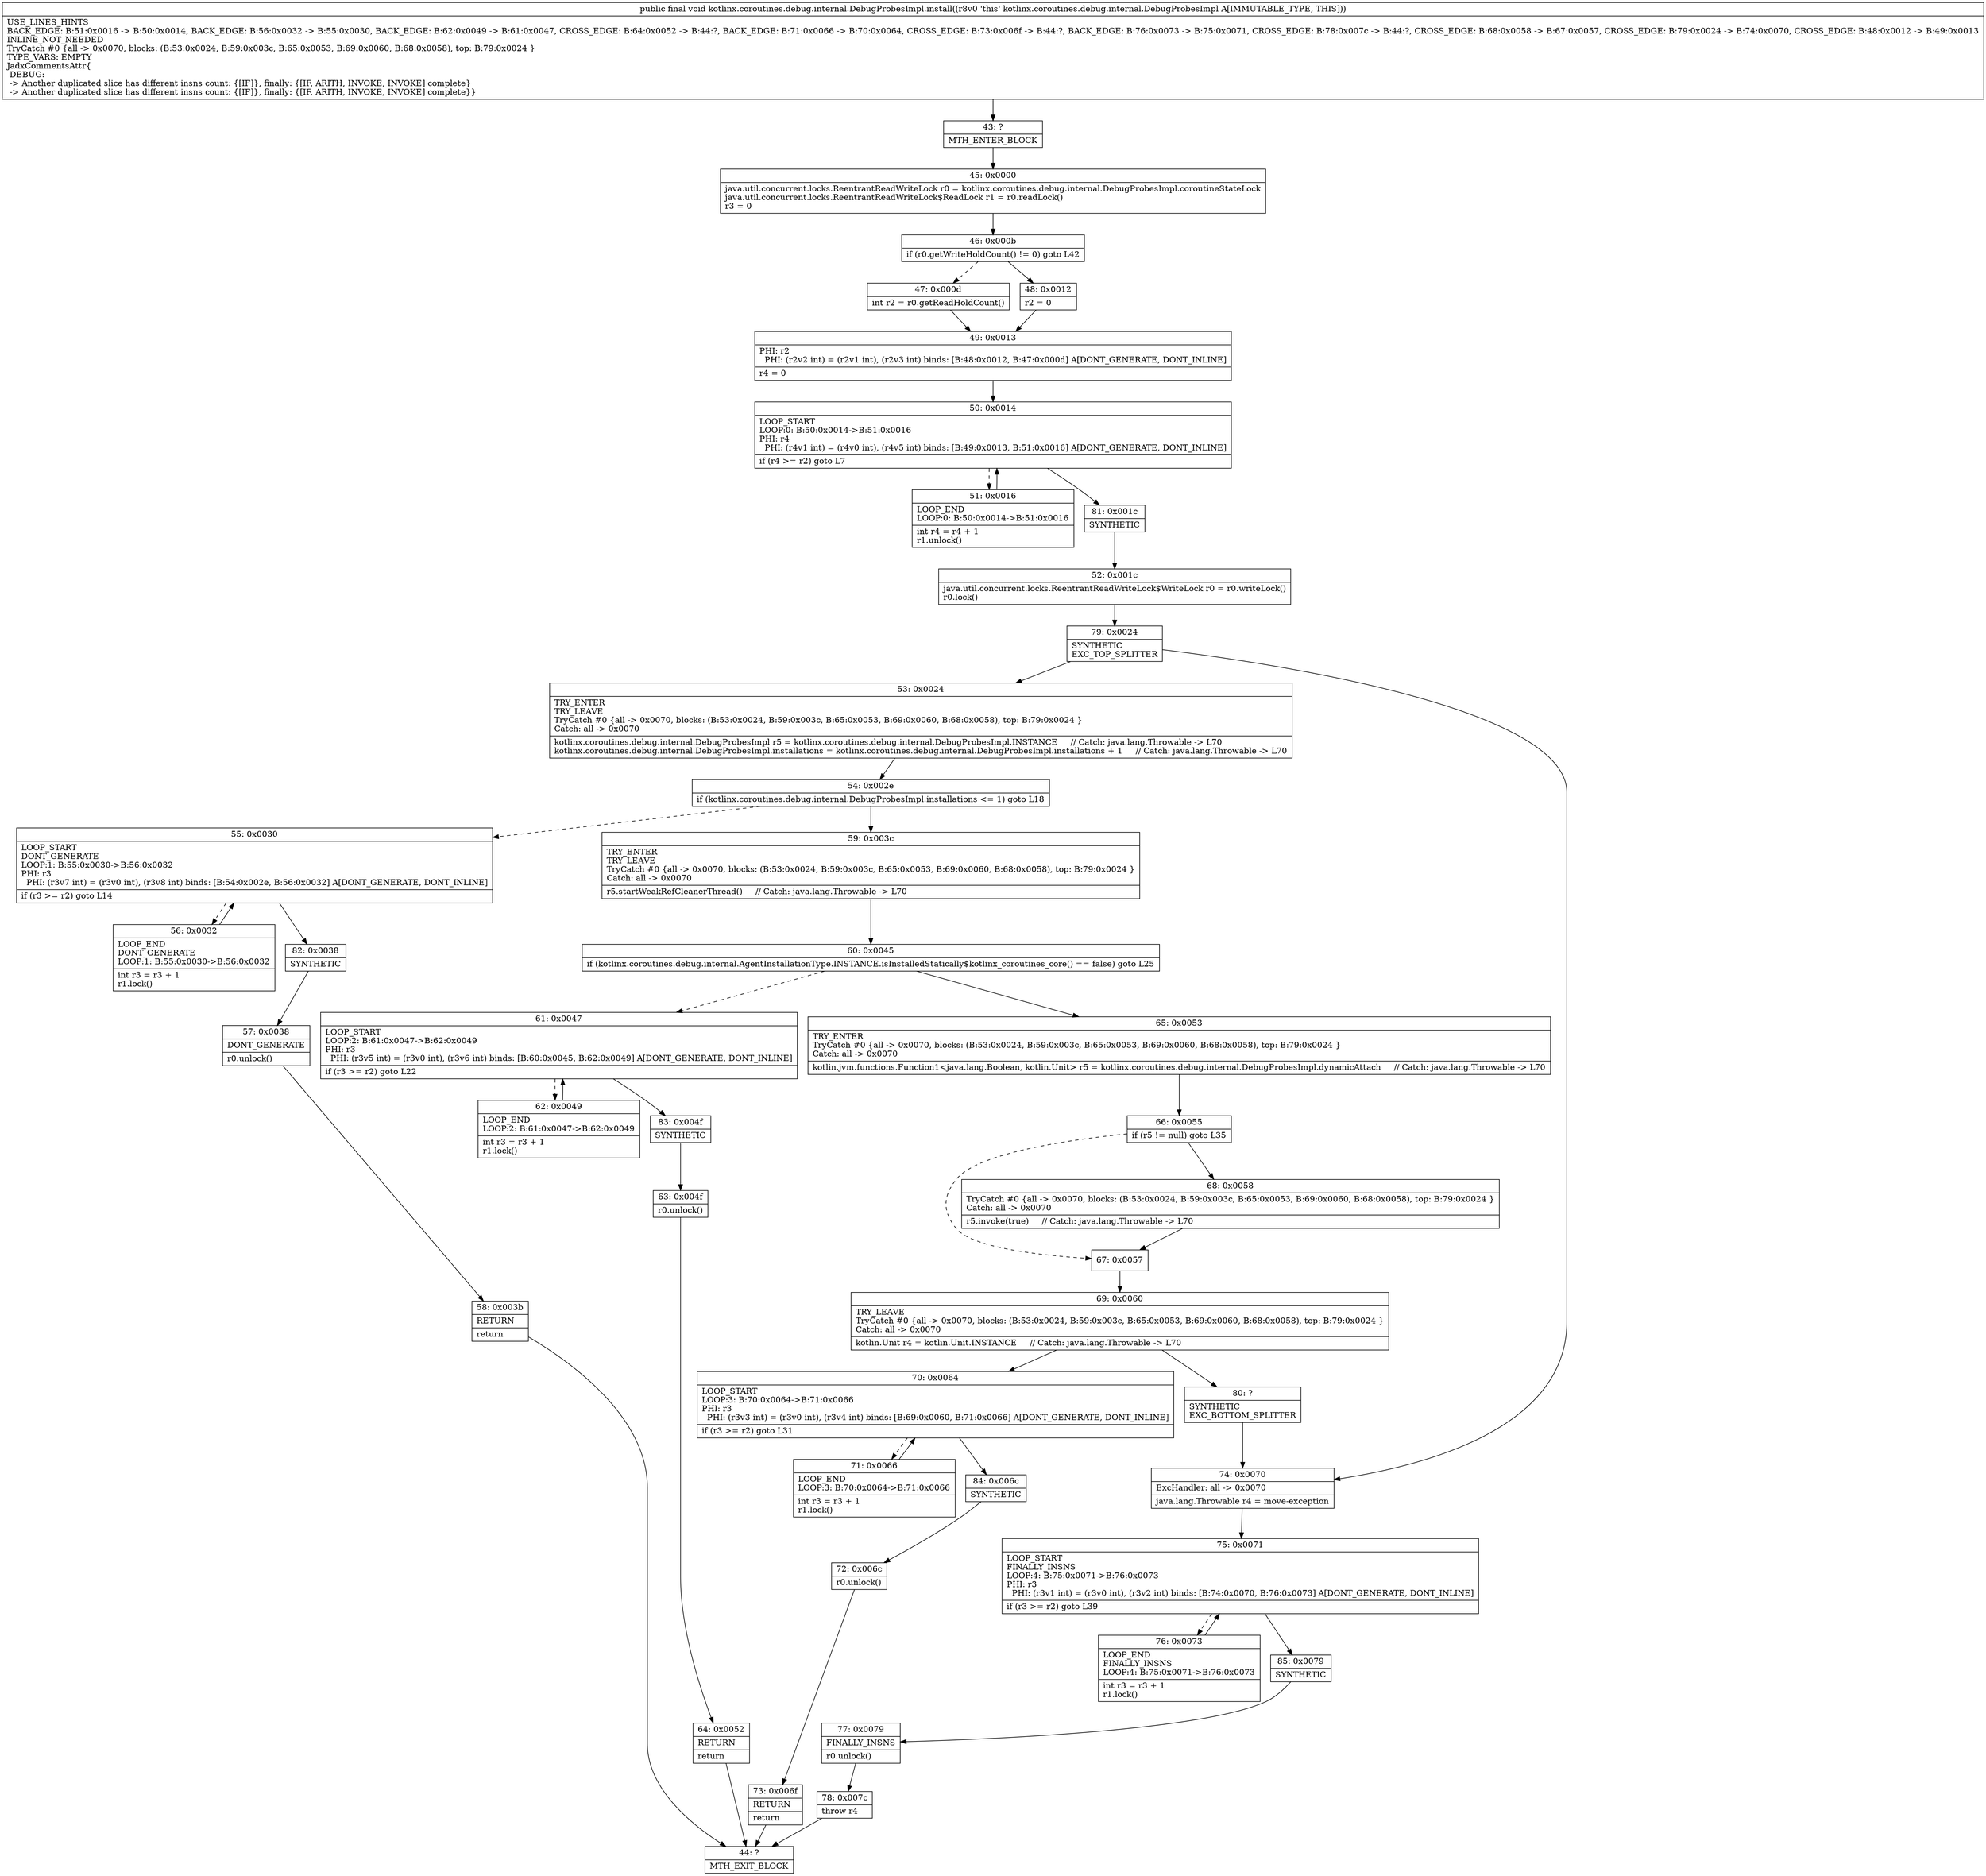 digraph "CFG forkotlinx.coroutines.debug.internal.DebugProbesImpl.install()V" {
Node_43 [shape=record,label="{43\:\ ?|MTH_ENTER_BLOCK\l}"];
Node_45 [shape=record,label="{45\:\ 0x0000|java.util.concurrent.locks.ReentrantReadWriteLock r0 = kotlinx.coroutines.debug.internal.DebugProbesImpl.coroutineStateLock\ljava.util.concurrent.locks.ReentrantReadWriteLock$ReadLock r1 = r0.readLock()\lr3 = 0\l}"];
Node_46 [shape=record,label="{46\:\ 0x000b|if (r0.getWriteHoldCount() != 0) goto L42\l}"];
Node_47 [shape=record,label="{47\:\ 0x000d|int r2 = r0.getReadHoldCount()\l}"];
Node_49 [shape=record,label="{49\:\ 0x0013|PHI: r2 \l  PHI: (r2v2 int) = (r2v1 int), (r2v3 int) binds: [B:48:0x0012, B:47:0x000d] A[DONT_GENERATE, DONT_INLINE]\l|r4 = 0\l}"];
Node_50 [shape=record,label="{50\:\ 0x0014|LOOP_START\lLOOP:0: B:50:0x0014\-\>B:51:0x0016\lPHI: r4 \l  PHI: (r4v1 int) = (r4v0 int), (r4v5 int) binds: [B:49:0x0013, B:51:0x0016] A[DONT_GENERATE, DONT_INLINE]\l|if (r4 \>= r2) goto L7\l}"];
Node_51 [shape=record,label="{51\:\ 0x0016|LOOP_END\lLOOP:0: B:50:0x0014\-\>B:51:0x0016\l|int r4 = r4 + 1\lr1.unlock()\l}"];
Node_81 [shape=record,label="{81\:\ 0x001c|SYNTHETIC\l}"];
Node_52 [shape=record,label="{52\:\ 0x001c|java.util.concurrent.locks.ReentrantReadWriteLock$WriteLock r0 = r0.writeLock()\lr0.lock()\l}"];
Node_79 [shape=record,label="{79\:\ 0x0024|SYNTHETIC\lEXC_TOP_SPLITTER\l}"];
Node_53 [shape=record,label="{53\:\ 0x0024|TRY_ENTER\lTRY_LEAVE\lTryCatch #0 \{all \-\> 0x0070, blocks: (B:53:0x0024, B:59:0x003c, B:65:0x0053, B:69:0x0060, B:68:0x0058), top: B:79:0x0024 \}\lCatch: all \-\> 0x0070\l|kotlinx.coroutines.debug.internal.DebugProbesImpl r5 = kotlinx.coroutines.debug.internal.DebugProbesImpl.INSTANCE     \/\/ Catch: java.lang.Throwable \-\> L70\lkotlinx.coroutines.debug.internal.DebugProbesImpl.installations = kotlinx.coroutines.debug.internal.DebugProbesImpl.installations + 1     \/\/ Catch: java.lang.Throwable \-\> L70\l}"];
Node_54 [shape=record,label="{54\:\ 0x002e|if (kotlinx.coroutines.debug.internal.DebugProbesImpl.installations \<= 1) goto L18\l}"];
Node_55 [shape=record,label="{55\:\ 0x0030|LOOP_START\lDONT_GENERATE\lLOOP:1: B:55:0x0030\-\>B:56:0x0032\lPHI: r3 \l  PHI: (r3v7 int) = (r3v0 int), (r3v8 int) binds: [B:54:0x002e, B:56:0x0032] A[DONT_GENERATE, DONT_INLINE]\l|if (r3 \>= r2) goto L14\l}"];
Node_56 [shape=record,label="{56\:\ 0x0032|LOOP_END\lDONT_GENERATE\lLOOP:1: B:55:0x0030\-\>B:56:0x0032\l|int r3 = r3 + 1\lr1.lock()\l}"];
Node_82 [shape=record,label="{82\:\ 0x0038|SYNTHETIC\l}"];
Node_57 [shape=record,label="{57\:\ 0x0038|DONT_GENERATE\l|r0.unlock()\l}"];
Node_58 [shape=record,label="{58\:\ 0x003b|RETURN\l|return\l}"];
Node_44 [shape=record,label="{44\:\ ?|MTH_EXIT_BLOCK\l}"];
Node_59 [shape=record,label="{59\:\ 0x003c|TRY_ENTER\lTRY_LEAVE\lTryCatch #0 \{all \-\> 0x0070, blocks: (B:53:0x0024, B:59:0x003c, B:65:0x0053, B:69:0x0060, B:68:0x0058), top: B:79:0x0024 \}\lCatch: all \-\> 0x0070\l|r5.startWeakRefCleanerThread()     \/\/ Catch: java.lang.Throwable \-\> L70\l}"];
Node_60 [shape=record,label="{60\:\ 0x0045|if (kotlinx.coroutines.debug.internal.AgentInstallationType.INSTANCE.isInstalledStatically$kotlinx_coroutines_core() == false) goto L25\l}"];
Node_61 [shape=record,label="{61\:\ 0x0047|LOOP_START\lLOOP:2: B:61:0x0047\-\>B:62:0x0049\lPHI: r3 \l  PHI: (r3v5 int) = (r3v0 int), (r3v6 int) binds: [B:60:0x0045, B:62:0x0049] A[DONT_GENERATE, DONT_INLINE]\l|if (r3 \>= r2) goto L22\l}"];
Node_62 [shape=record,label="{62\:\ 0x0049|LOOP_END\lLOOP:2: B:61:0x0047\-\>B:62:0x0049\l|int r3 = r3 + 1\lr1.lock()\l}"];
Node_83 [shape=record,label="{83\:\ 0x004f|SYNTHETIC\l}"];
Node_63 [shape=record,label="{63\:\ 0x004f|r0.unlock()\l}"];
Node_64 [shape=record,label="{64\:\ 0x0052|RETURN\l|return\l}"];
Node_65 [shape=record,label="{65\:\ 0x0053|TRY_ENTER\lTryCatch #0 \{all \-\> 0x0070, blocks: (B:53:0x0024, B:59:0x003c, B:65:0x0053, B:69:0x0060, B:68:0x0058), top: B:79:0x0024 \}\lCatch: all \-\> 0x0070\l|kotlin.jvm.functions.Function1\<java.lang.Boolean, kotlin.Unit\> r5 = kotlinx.coroutines.debug.internal.DebugProbesImpl.dynamicAttach     \/\/ Catch: java.lang.Throwable \-\> L70\l}"];
Node_66 [shape=record,label="{66\:\ 0x0055|if (r5 != null) goto L35\l}"];
Node_67 [shape=record,label="{67\:\ 0x0057}"];
Node_69 [shape=record,label="{69\:\ 0x0060|TRY_LEAVE\lTryCatch #0 \{all \-\> 0x0070, blocks: (B:53:0x0024, B:59:0x003c, B:65:0x0053, B:69:0x0060, B:68:0x0058), top: B:79:0x0024 \}\lCatch: all \-\> 0x0070\l|kotlin.Unit r4 = kotlin.Unit.INSTANCE     \/\/ Catch: java.lang.Throwable \-\> L70\l}"];
Node_70 [shape=record,label="{70\:\ 0x0064|LOOP_START\lLOOP:3: B:70:0x0064\-\>B:71:0x0066\lPHI: r3 \l  PHI: (r3v3 int) = (r3v0 int), (r3v4 int) binds: [B:69:0x0060, B:71:0x0066] A[DONT_GENERATE, DONT_INLINE]\l|if (r3 \>= r2) goto L31\l}"];
Node_71 [shape=record,label="{71\:\ 0x0066|LOOP_END\lLOOP:3: B:70:0x0064\-\>B:71:0x0066\l|int r3 = r3 + 1\lr1.lock()\l}"];
Node_84 [shape=record,label="{84\:\ 0x006c|SYNTHETIC\l}"];
Node_72 [shape=record,label="{72\:\ 0x006c|r0.unlock()\l}"];
Node_73 [shape=record,label="{73\:\ 0x006f|RETURN\l|return\l}"];
Node_80 [shape=record,label="{80\:\ ?|SYNTHETIC\lEXC_BOTTOM_SPLITTER\l}"];
Node_68 [shape=record,label="{68\:\ 0x0058|TryCatch #0 \{all \-\> 0x0070, blocks: (B:53:0x0024, B:59:0x003c, B:65:0x0053, B:69:0x0060, B:68:0x0058), top: B:79:0x0024 \}\lCatch: all \-\> 0x0070\l|r5.invoke(true)     \/\/ Catch: java.lang.Throwable \-\> L70\l}"];
Node_74 [shape=record,label="{74\:\ 0x0070|ExcHandler: all \-\> 0x0070\l|java.lang.Throwable r4 = move\-exception\l}"];
Node_75 [shape=record,label="{75\:\ 0x0071|LOOP_START\lFINALLY_INSNS\lLOOP:4: B:75:0x0071\-\>B:76:0x0073\lPHI: r3 \l  PHI: (r3v1 int) = (r3v0 int), (r3v2 int) binds: [B:74:0x0070, B:76:0x0073] A[DONT_GENERATE, DONT_INLINE]\l|if (r3 \>= r2) goto L39\l}"];
Node_76 [shape=record,label="{76\:\ 0x0073|LOOP_END\lFINALLY_INSNS\lLOOP:4: B:75:0x0071\-\>B:76:0x0073\l|int r3 = r3 + 1\lr1.lock()\l}"];
Node_85 [shape=record,label="{85\:\ 0x0079|SYNTHETIC\l}"];
Node_77 [shape=record,label="{77\:\ 0x0079|FINALLY_INSNS\l|r0.unlock()\l}"];
Node_78 [shape=record,label="{78\:\ 0x007c|throw r4\l}"];
Node_48 [shape=record,label="{48\:\ 0x0012|r2 = 0\l}"];
MethodNode[shape=record,label="{public final void kotlinx.coroutines.debug.internal.DebugProbesImpl.install((r8v0 'this' kotlinx.coroutines.debug.internal.DebugProbesImpl A[IMMUTABLE_TYPE, THIS]))  | USE_LINES_HINTS\lBACK_EDGE: B:51:0x0016 \-\> B:50:0x0014, BACK_EDGE: B:56:0x0032 \-\> B:55:0x0030, BACK_EDGE: B:62:0x0049 \-\> B:61:0x0047, CROSS_EDGE: B:64:0x0052 \-\> B:44:?, BACK_EDGE: B:71:0x0066 \-\> B:70:0x0064, CROSS_EDGE: B:73:0x006f \-\> B:44:?, BACK_EDGE: B:76:0x0073 \-\> B:75:0x0071, CROSS_EDGE: B:78:0x007c \-\> B:44:?, CROSS_EDGE: B:68:0x0058 \-\> B:67:0x0057, CROSS_EDGE: B:79:0x0024 \-\> B:74:0x0070, CROSS_EDGE: B:48:0x0012 \-\> B:49:0x0013\lINLINE_NOT_NEEDED\lTryCatch #0 \{all \-\> 0x0070, blocks: (B:53:0x0024, B:59:0x003c, B:65:0x0053, B:69:0x0060, B:68:0x0058), top: B:79:0x0024 \}\lTYPE_VARS: EMPTY\lJadxCommentsAttr\{\l DEBUG: \l \-\> Another duplicated slice has different insns count: \{[IF]\}, finally: \{[IF, ARITH, INVOKE, INVOKE] complete\}\l \-\> Another duplicated slice has different insns count: \{[IF]\}, finally: \{[IF, ARITH, INVOKE, INVOKE] complete\}\}\l}"];
MethodNode -> Node_43;Node_43 -> Node_45;
Node_45 -> Node_46;
Node_46 -> Node_47[style=dashed];
Node_46 -> Node_48;
Node_47 -> Node_49;
Node_49 -> Node_50;
Node_50 -> Node_51[style=dashed];
Node_50 -> Node_81;
Node_51 -> Node_50;
Node_81 -> Node_52;
Node_52 -> Node_79;
Node_79 -> Node_53;
Node_79 -> Node_74;
Node_53 -> Node_54;
Node_54 -> Node_55[style=dashed];
Node_54 -> Node_59;
Node_55 -> Node_56[style=dashed];
Node_55 -> Node_82;
Node_56 -> Node_55;
Node_82 -> Node_57;
Node_57 -> Node_58;
Node_58 -> Node_44;
Node_59 -> Node_60;
Node_60 -> Node_61[style=dashed];
Node_60 -> Node_65;
Node_61 -> Node_62[style=dashed];
Node_61 -> Node_83;
Node_62 -> Node_61;
Node_83 -> Node_63;
Node_63 -> Node_64;
Node_64 -> Node_44;
Node_65 -> Node_66;
Node_66 -> Node_67[style=dashed];
Node_66 -> Node_68;
Node_67 -> Node_69;
Node_69 -> Node_70;
Node_69 -> Node_80;
Node_70 -> Node_71[style=dashed];
Node_70 -> Node_84;
Node_71 -> Node_70;
Node_84 -> Node_72;
Node_72 -> Node_73;
Node_73 -> Node_44;
Node_80 -> Node_74;
Node_68 -> Node_67;
Node_74 -> Node_75;
Node_75 -> Node_76[style=dashed];
Node_75 -> Node_85;
Node_76 -> Node_75;
Node_85 -> Node_77;
Node_77 -> Node_78;
Node_78 -> Node_44;
Node_48 -> Node_49;
}

